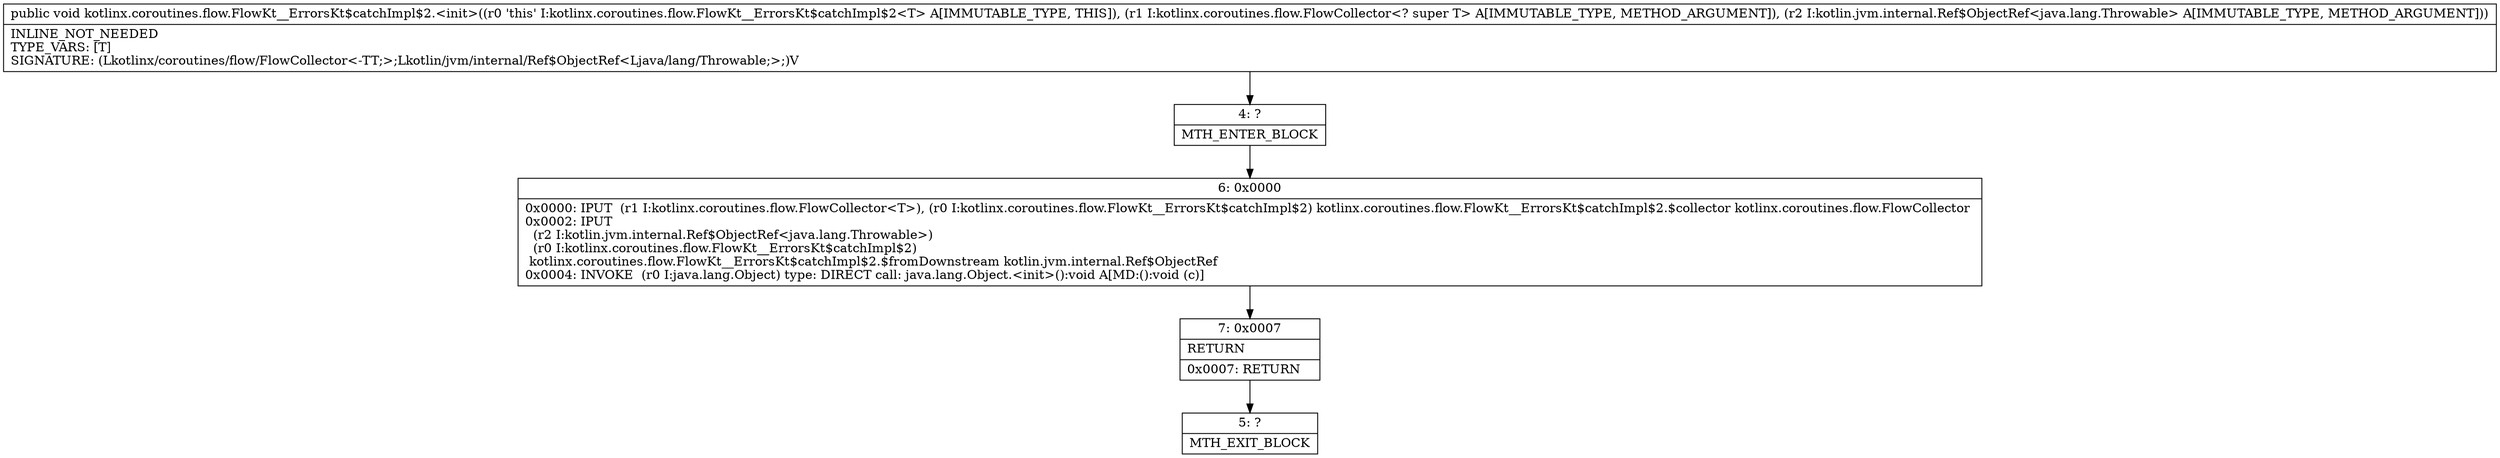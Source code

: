 digraph "CFG forkotlinx.coroutines.flow.FlowKt__ErrorsKt$catchImpl$2.\<init\>(Lkotlinx\/coroutines\/flow\/FlowCollector;Lkotlin\/jvm\/internal\/Ref$ObjectRef;)V" {
Node_4 [shape=record,label="{4\:\ ?|MTH_ENTER_BLOCK\l}"];
Node_6 [shape=record,label="{6\:\ 0x0000|0x0000: IPUT  (r1 I:kotlinx.coroutines.flow.FlowCollector\<T\>), (r0 I:kotlinx.coroutines.flow.FlowKt__ErrorsKt$catchImpl$2) kotlinx.coroutines.flow.FlowKt__ErrorsKt$catchImpl$2.$collector kotlinx.coroutines.flow.FlowCollector \l0x0002: IPUT  \l  (r2 I:kotlin.jvm.internal.Ref$ObjectRef\<java.lang.Throwable\>)\l  (r0 I:kotlinx.coroutines.flow.FlowKt__ErrorsKt$catchImpl$2)\l kotlinx.coroutines.flow.FlowKt__ErrorsKt$catchImpl$2.$fromDownstream kotlin.jvm.internal.Ref$ObjectRef \l0x0004: INVOKE  (r0 I:java.lang.Object) type: DIRECT call: java.lang.Object.\<init\>():void A[MD:():void (c)]\l}"];
Node_7 [shape=record,label="{7\:\ 0x0007|RETURN\l|0x0007: RETURN   \l}"];
Node_5 [shape=record,label="{5\:\ ?|MTH_EXIT_BLOCK\l}"];
MethodNode[shape=record,label="{public void kotlinx.coroutines.flow.FlowKt__ErrorsKt$catchImpl$2.\<init\>((r0 'this' I:kotlinx.coroutines.flow.FlowKt__ErrorsKt$catchImpl$2\<T\> A[IMMUTABLE_TYPE, THIS]), (r1 I:kotlinx.coroutines.flow.FlowCollector\<? super T\> A[IMMUTABLE_TYPE, METHOD_ARGUMENT]), (r2 I:kotlin.jvm.internal.Ref$ObjectRef\<java.lang.Throwable\> A[IMMUTABLE_TYPE, METHOD_ARGUMENT]))  | INLINE_NOT_NEEDED\lTYPE_VARS: [T]\lSIGNATURE: (Lkotlinx\/coroutines\/flow\/FlowCollector\<\-TT;\>;Lkotlin\/jvm\/internal\/Ref$ObjectRef\<Ljava\/lang\/Throwable;\>;)V\l}"];
MethodNode -> Node_4;Node_4 -> Node_6;
Node_6 -> Node_7;
Node_7 -> Node_5;
}

